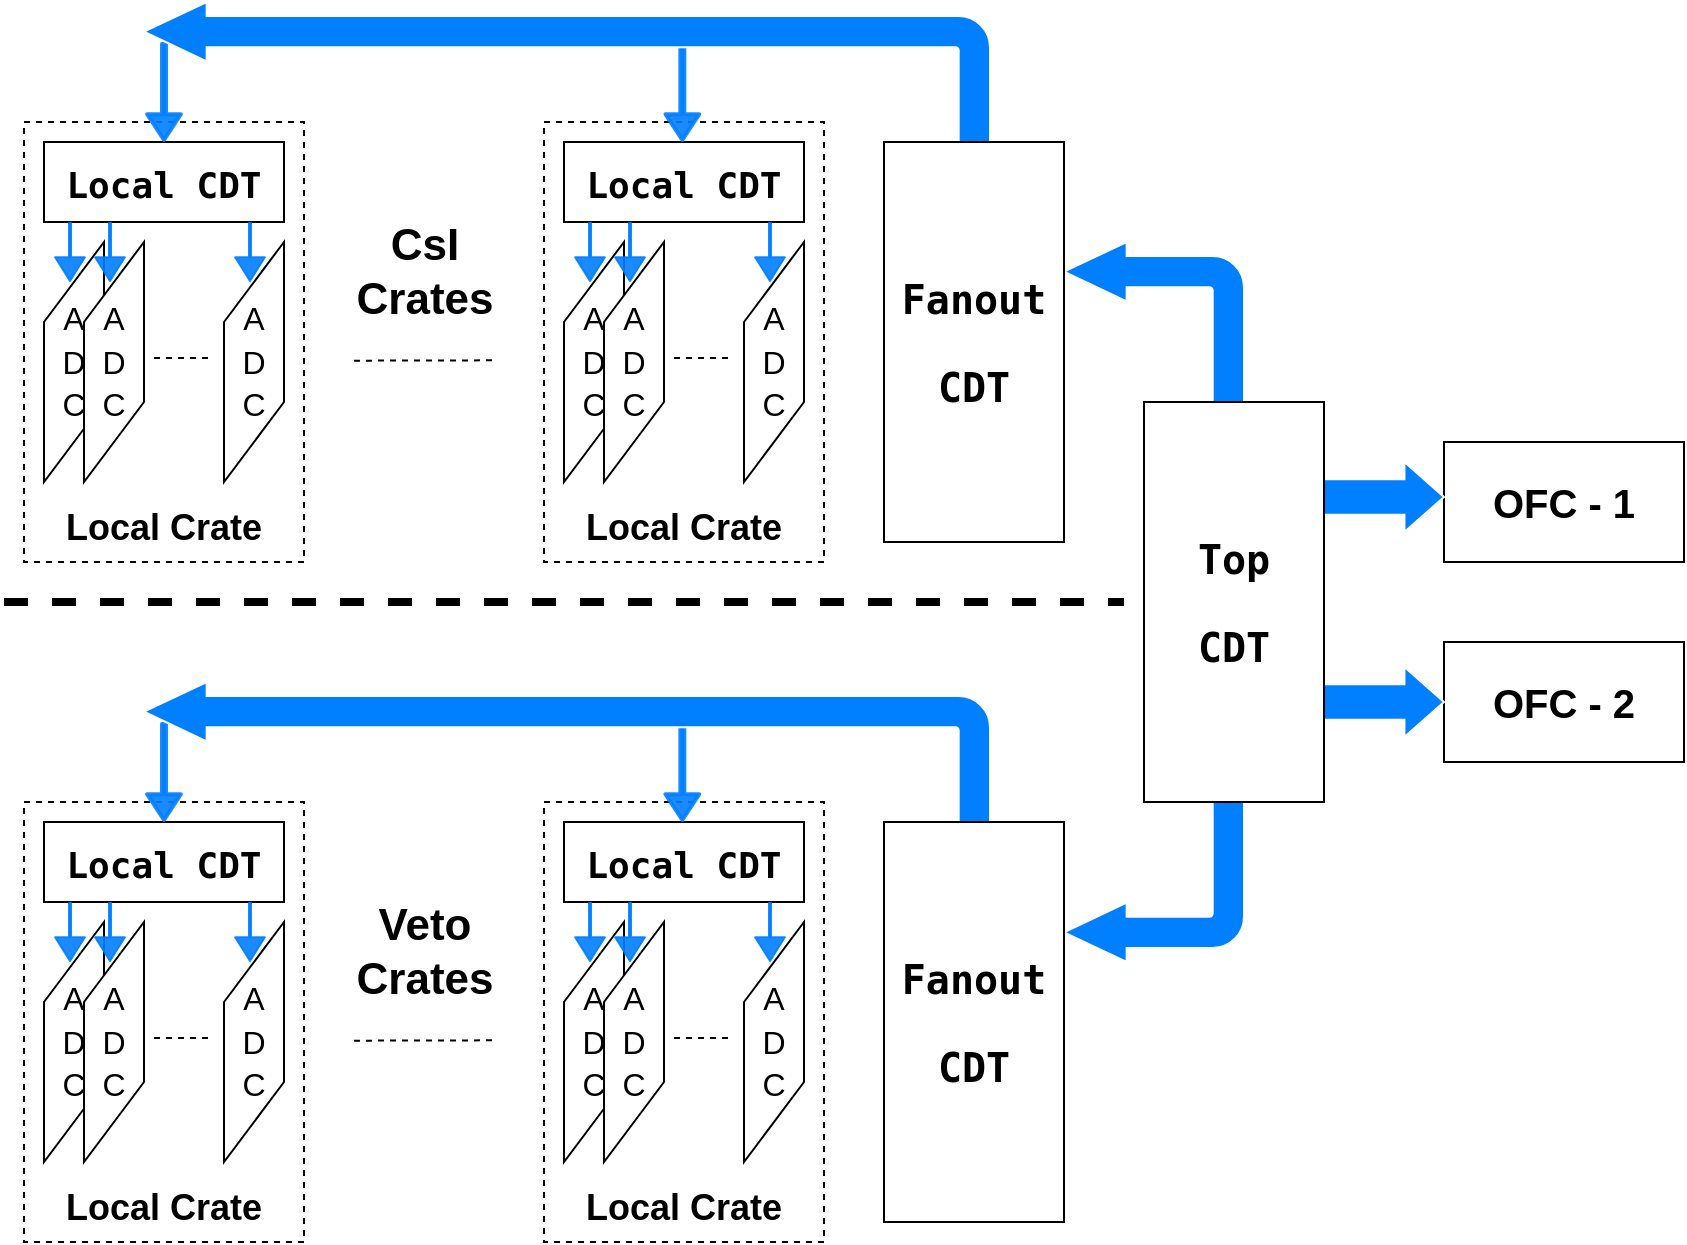 <mxfile version="13.11.0" type="github">
  <diagram id="63e2r4yiwwz2ZCU1mHES" name="Page-1">
    <mxGraphModel dx="854" dy="752" grid="1" gridSize="10" guides="1" tooltips="1" connect="1" arrows="1" fold="1" page="1" pageScale="1" pageWidth="1100" pageHeight="850" math="0" shadow="0">
      <root>
        <mxCell id="0" />
        <mxCell id="1" parent="0" />
        <mxCell id="ALNQ_rp1Pmp0EkHWgzeo-4" value="&lt;p style=&quot;font-size: 20px&quot;&gt;OFC - 1&lt;/p&gt;" style="rounded=0;whiteSpace=wrap;html=1;fontStyle=1" vertex="1" parent="1">
          <mxGeometry x="730" y="240" width="120" height="60" as="geometry" />
        </mxCell>
        <mxCell id="ALNQ_rp1Pmp0EkHWgzeo-6" value="&lt;p style=&quot;font-size: 20px&quot;&gt;OFC - 2&lt;/p&gt;" style="rounded=0;whiteSpace=wrap;html=1;fontStyle=1" vertex="1" parent="1">
          <mxGeometry x="730" y="340" width="120" height="60" as="geometry" />
        </mxCell>
        <mxCell id="ALNQ_rp1Pmp0EkHWgzeo-8" value="" style="endArrow=none;dashed=1;html=1;strokeWidth=4;fontStyle=1" edge="1" parent="1">
          <mxGeometry width="50" height="50" relative="1" as="geometry">
            <mxPoint x="10" y="320" as="sourcePoint" />
            <mxPoint x="570" y="320" as="targetPoint" />
          </mxGeometry>
        </mxCell>
        <mxCell id="ALNQ_rp1Pmp0EkHWgzeo-11" value="&lt;pre&gt;&lt;font style=&quot;font-size: 18px&quot;&gt;Local CDT&lt;/font&gt;&lt;/pre&gt;" style="rounded=0;whiteSpace=wrap;html=1;fontStyle=1;fontSize=20;" vertex="1" parent="1">
          <mxGeometry x="30" y="90" width="120" height="40" as="geometry" />
        </mxCell>
        <mxCell id="ALNQ_rp1Pmp0EkHWgzeo-15" value="" style="endArrow=none;dashed=1;html=1;fontStyle=1;fontSize=20;" edge="1" parent="1">
          <mxGeometry width="50" height="50" relative="1" as="geometry">
            <mxPoint x="85" y="198" as="sourcePoint" />
            <mxPoint x="115" y="198" as="targetPoint" />
          </mxGeometry>
        </mxCell>
        <mxCell id="ALNQ_rp1Pmp0EkHWgzeo-17" value="&lt;br&gt;&lt;br&gt;&lt;br&gt;&lt;br&gt;&lt;br&gt;&lt;br&gt;&lt;br&gt;&lt;br&gt;&lt;br&gt;&lt;br&gt;&lt;br&gt;&lt;br&gt;&lt;br&gt;&lt;font style=&quot;font-size: 18px&quot;&gt;Local Crate&lt;/font&gt;" style="rounded=0;whiteSpace=wrap;html=1;fillColor=none;dashed=1;fontStyle=1" vertex="1" parent="1">
          <mxGeometry x="20" y="80" width="140" height="220" as="geometry" />
        </mxCell>
        <mxCell id="ALNQ_rp1Pmp0EkHWgzeo-20" value="&lt;font style=&quot;font-size: 16px&quot;&gt;A&lt;br style=&quot;padding: 0px ; margin: 0px&quot;&gt;D&lt;br style=&quot;padding: 0px ; margin: 0px&quot;&gt;C&lt;/font&gt;" style="shape=parallelogram;perimeter=parallelogramPerimeter;whiteSpace=wrap;html=1;fixedSize=1;fontSize=18;align=center;size=40;direction=north;flipV=1;" vertex="1" parent="1">
          <mxGeometry x="30" y="140" width="30" height="120" as="geometry" />
        </mxCell>
        <mxCell id="ALNQ_rp1Pmp0EkHWgzeo-22" value="&lt;font style=&quot;font-size: 16px&quot;&gt;A&lt;br style=&quot;padding: 0px ; margin: 0px&quot;&gt;D&lt;br style=&quot;padding: 0px ; margin: 0px&quot;&gt;C&lt;/font&gt;" style="shape=parallelogram;perimeter=parallelogramPerimeter;whiteSpace=wrap;html=1;fixedSize=1;fontSize=18;align=center;size=40;direction=north;flipV=1;" vertex="1" parent="1">
          <mxGeometry x="120" y="140" width="30" height="120" as="geometry" />
        </mxCell>
        <mxCell id="ALNQ_rp1Pmp0EkHWgzeo-24" value="&lt;font style=&quot;font-size: 16px&quot;&gt;A&lt;br style=&quot;padding: 0px ; margin: 0px&quot;&gt;D&lt;br style=&quot;padding: 0px ; margin: 0px&quot;&gt;C&lt;/font&gt;" style="shape=parallelogram;perimeter=parallelogramPerimeter;whiteSpace=wrap;html=1;fixedSize=1;fontSize=18;align=center;size=40;direction=north;flipV=1;" vertex="1" parent="1">
          <mxGeometry x="50" y="140" width="30" height="120" as="geometry" />
        </mxCell>
        <mxCell id="ALNQ_rp1Pmp0EkHWgzeo-25" value="" style="shape=flexArrow;endArrow=classic;html=1;opacity=90;strokeColor=#007FFF;fillColor=#007FFF;width=1;endWidth=12.857;endSize=3.629;" edge="1" parent="1">
          <mxGeometry width="50" height="50" relative="1" as="geometry">
            <mxPoint x="43" y="130" as="sourcePoint" />
            <mxPoint x="43" y="160" as="targetPoint" />
          </mxGeometry>
        </mxCell>
        <mxCell id="ALNQ_rp1Pmp0EkHWgzeo-26" value="" style="shape=flexArrow;endArrow=classic;html=1;opacity=90;strokeColor=#007FFF;fillColor=#007FFF;width=1;endWidth=12.857;endSize=3.629;" edge="1" parent="1">
          <mxGeometry width="50" height="50" relative="1" as="geometry">
            <mxPoint x="63" y="130" as="sourcePoint" />
            <mxPoint x="63" y="160" as="targetPoint" />
          </mxGeometry>
        </mxCell>
        <mxCell id="ALNQ_rp1Pmp0EkHWgzeo-28" value="" style="shape=flexArrow;endArrow=classic;html=1;opacity=90;strokeColor=#007FFF;fillColor=#007FFF;width=1;endWidth=12.857;endSize=3.629;" edge="1" parent="1">
          <mxGeometry width="50" height="50" relative="1" as="geometry">
            <mxPoint x="133" y="130" as="sourcePoint" />
            <mxPoint x="133" y="160" as="targetPoint" />
          </mxGeometry>
        </mxCell>
        <mxCell id="ALNQ_rp1Pmp0EkHWgzeo-29" value="&lt;pre&gt;&lt;font style=&quot;font-size: 18px&quot;&gt;Local CDT&lt;/font&gt;&lt;/pre&gt;" style="rounded=0;whiteSpace=wrap;html=1;fontStyle=1;fontSize=20;" vertex="1" parent="1">
          <mxGeometry x="290" y="90" width="120" height="40" as="geometry" />
        </mxCell>
        <mxCell id="ALNQ_rp1Pmp0EkHWgzeo-30" value="" style="endArrow=none;dashed=1;html=1;fontStyle=1;fontSize=20;" edge="1" parent="1">
          <mxGeometry width="50" height="50" relative="1" as="geometry">
            <mxPoint x="345" y="198" as="sourcePoint" />
            <mxPoint x="375" y="198" as="targetPoint" />
          </mxGeometry>
        </mxCell>
        <mxCell id="ALNQ_rp1Pmp0EkHWgzeo-31" value="&lt;br&gt;&lt;br&gt;&lt;br&gt;&lt;br&gt;&lt;br&gt;&lt;br&gt;&lt;br&gt;&lt;br&gt;&lt;br&gt;&lt;br&gt;&lt;br&gt;&lt;br&gt;&lt;br&gt;&lt;font style=&quot;font-size: 18px&quot;&gt;Local Crate&lt;/font&gt;" style="rounded=0;whiteSpace=wrap;html=1;fillColor=none;dashed=1;fontStyle=1" vertex="1" parent="1">
          <mxGeometry x="280" y="80" width="140" height="220" as="geometry" />
        </mxCell>
        <mxCell id="ALNQ_rp1Pmp0EkHWgzeo-32" value="&lt;font style=&quot;font-size: 16px&quot;&gt;A&lt;br style=&quot;padding: 0px ; margin: 0px&quot;&gt;D&lt;br style=&quot;padding: 0px ; margin: 0px&quot;&gt;C&lt;/font&gt;" style="shape=parallelogram;perimeter=parallelogramPerimeter;whiteSpace=wrap;html=1;fixedSize=1;fontSize=18;align=center;size=40;direction=north;flipV=1;" vertex="1" parent="1">
          <mxGeometry x="290" y="140" width="30" height="120" as="geometry" />
        </mxCell>
        <mxCell id="ALNQ_rp1Pmp0EkHWgzeo-33" value="&lt;font style=&quot;font-size: 16px&quot;&gt;A&lt;br style=&quot;padding: 0px ; margin: 0px&quot;&gt;D&lt;br style=&quot;padding: 0px ; margin: 0px&quot;&gt;C&lt;/font&gt;" style="shape=parallelogram;perimeter=parallelogramPerimeter;whiteSpace=wrap;html=1;fixedSize=1;fontSize=18;align=center;size=40;direction=north;flipV=1;" vertex="1" parent="1">
          <mxGeometry x="380" y="140" width="30" height="120" as="geometry" />
        </mxCell>
        <mxCell id="ALNQ_rp1Pmp0EkHWgzeo-34" value="&lt;font style=&quot;font-size: 16px&quot;&gt;A&lt;br style=&quot;padding: 0px ; margin: 0px&quot;&gt;D&lt;br style=&quot;padding: 0px ; margin: 0px&quot;&gt;C&lt;/font&gt;" style="shape=parallelogram;perimeter=parallelogramPerimeter;whiteSpace=wrap;html=1;fixedSize=1;fontSize=18;align=center;size=40;direction=north;flipV=1;" vertex="1" parent="1">
          <mxGeometry x="310" y="140" width="30" height="120" as="geometry" />
        </mxCell>
        <mxCell id="ALNQ_rp1Pmp0EkHWgzeo-35" value="" style="shape=flexArrow;endArrow=classic;html=1;opacity=90;strokeColor=#007FFF;fillColor=#007FFF;width=1;endWidth=12.857;endSize=3.629;" edge="1" parent="1">
          <mxGeometry width="50" height="50" relative="1" as="geometry">
            <mxPoint x="303" y="130" as="sourcePoint" />
            <mxPoint x="303" y="160" as="targetPoint" />
          </mxGeometry>
        </mxCell>
        <mxCell id="ALNQ_rp1Pmp0EkHWgzeo-36" value="" style="shape=flexArrow;endArrow=classic;html=1;opacity=90;strokeColor=#007FFF;fillColor=#007FFF;width=1;endWidth=12.857;endSize=3.629;" edge="1" parent="1">
          <mxGeometry width="50" height="50" relative="1" as="geometry">
            <mxPoint x="323" y="130" as="sourcePoint" />
            <mxPoint x="323" y="160" as="targetPoint" />
          </mxGeometry>
        </mxCell>
        <mxCell id="ALNQ_rp1Pmp0EkHWgzeo-37" value="" style="shape=flexArrow;endArrow=classic;html=1;opacity=90;strokeColor=#007FFF;fillColor=#007FFF;width=1;endWidth=12.857;endSize=3.629;" edge="1" parent="1">
          <mxGeometry width="50" height="50" relative="1" as="geometry">
            <mxPoint x="393" y="130" as="sourcePoint" />
            <mxPoint x="393" y="160" as="targetPoint" />
          </mxGeometry>
        </mxCell>
        <mxCell id="ALNQ_rp1Pmp0EkHWgzeo-47" value="" style="endArrow=none;dashed=1;html=1;fontStyle=1;fontSize=20;" edge="1" parent="1">
          <mxGeometry width="50" height="50" relative="1" as="geometry">
            <mxPoint x="185" y="199.34" as="sourcePoint" />
            <mxPoint x="255" y="199.17" as="targetPoint" />
          </mxGeometry>
        </mxCell>
        <mxCell id="ALNQ_rp1Pmp0EkHWgzeo-50" value="&lt;font style=&quot;font-size: 22px&quot;&gt;&lt;b&gt;CsI&lt;br&gt;Crates&lt;/b&gt;&lt;/font&gt;" style="text;html=1;align=center;verticalAlign=middle;resizable=0;points=[];autosize=1;fontSize=18;" vertex="1" parent="1">
          <mxGeometry x="180" y="130" width="80" height="50" as="geometry" />
        </mxCell>
        <mxCell id="ALNQ_rp1Pmp0EkHWgzeo-52" value="" style="shape=flexArrow;endArrow=classic;html=1;opacity=90;strokeColor=#007FFF;fillColor=#007FFF;width=1;endWidth=12.857;endSize=3.629;strokeWidth=2;" edge="1" parent="1">
          <mxGeometry width="50" height="50" relative="1" as="geometry">
            <mxPoint x="90" y="40" as="sourcePoint" />
            <mxPoint x="90" y="90" as="targetPoint" />
          </mxGeometry>
        </mxCell>
        <mxCell id="ALNQ_rp1Pmp0EkHWgzeo-53" value="" style="shape=flexArrow;endArrow=classic;html=1;opacity=90;strokeColor=#007FFF;fillColor=#007FFF;width=1;endWidth=12.857;endSize=3.629;strokeWidth=2;" edge="1" parent="1">
          <mxGeometry width="50" height="50" relative="1" as="geometry">
            <mxPoint x="349.17" y="40" as="sourcePoint" />
            <mxPoint x="349.17" y="90" as="targetPoint" />
          </mxGeometry>
        </mxCell>
        <mxCell id="ALNQ_rp1Pmp0EkHWgzeo-57" value="&lt;pre&gt;&lt;font style=&quot;font-size: 18px&quot;&gt;Local CDT&lt;/font&gt;&lt;/pre&gt;" style="rounded=0;whiteSpace=wrap;html=1;fontStyle=1;fontSize=20;" vertex="1" parent="1">
          <mxGeometry x="30" y="430" width="120" height="40" as="geometry" />
        </mxCell>
        <mxCell id="ALNQ_rp1Pmp0EkHWgzeo-58" value="" style="endArrow=none;dashed=1;html=1;fontStyle=1;fontSize=20;" edge="1" parent="1">
          <mxGeometry width="50" height="50" relative="1" as="geometry">
            <mxPoint x="85" y="538" as="sourcePoint" />
            <mxPoint x="115" y="538" as="targetPoint" />
          </mxGeometry>
        </mxCell>
        <mxCell id="ALNQ_rp1Pmp0EkHWgzeo-59" value="&lt;br&gt;&lt;br&gt;&lt;br&gt;&lt;br&gt;&lt;br&gt;&lt;br&gt;&lt;br&gt;&lt;br&gt;&lt;br&gt;&lt;br&gt;&lt;br&gt;&lt;br&gt;&lt;br&gt;&lt;font style=&quot;font-size: 18px&quot;&gt;Local Crate&lt;/font&gt;" style="rounded=0;whiteSpace=wrap;html=1;fillColor=none;dashed=1;fontStyle=1" vertex="1" parent="1">
          <mxGeometry x="20" y="420" width="140" height="220" as="geometry" />
        </mxCell>
        <mxCell id="ALNQ_rp1Pmp0EkHWgzeo-60" value="&lt;font style=&quot;font-size: 16px&quot;&gt;A&lt;br style=&quot;padding: 0px ; margin: 0px&quot;&gt;D&lt;br style=&quot;padding: 0px ; margin: 0px&quot;&gt;C&lt;/font&gt;" style="shape=parallelogram;perimeter=parallelogramPerimeter;whiteSpace=wrap;html=1;fixedSize=1;fontSize=18;align=center;size=40;direction=north;flipV=1;" vertex="1" parent="1">
          <mxGeometry x="30" y="480" width="30" height="120" as="geometry" />
        </mxCell>
        <mxCell id="ALNQ_rp1Pmp0EkHWgzeo-61" value="&lt;font style=&quot;font-size: 16px&quot;&gt;A&lt;br style=&quot;padding: 0px ; margin: 0px&quot;&gt;D&lt;br style=&quot;padding: 0px ; margin: 0px&quot;&gt;C&lt;/font&gt;" style="shape=parallelogram;perimeter=parallelogramPerimeter;whiteSpace=wrap;html=1;fixedSize=1;fontSize=18;align=center;size=40;direction=north;flipV=1;" vertex="1" parent="1">
          <mxGeometry x="120" y="480" width="30" height="120" as="geometry" />
        </mxCell>
        <mxCell id="ALNQ_rp1Pmp0EkHWgzeo-62" value="&lt;font style=&quot;font-size: 16px&quot;&gt;A&lt;br style=&quot;padding: 0px ; margin: 0px&quot;&gt;D&lt;br style=&quot;padding: 0px ; margin: 0px&quot;&gt;C&lt;/font&gt;" style="shape=parallelogram;perimeter=parallelogramPerimeter;whiteSpace=wrap;html=1;fixedSize=1;fontSize=18;align=center;size=40;direction=north;flipV=1;" vertex="1" parent="1">
          <mxGeometry x="50" y="480" width="30" height="120" as="geometry" />
        </mxCell>
        <mxCell id="ALNQ_rp1Pmp0EkHWgzeo-63" value="" style="shape=flexArrow;endArrow=classic;html=1;opacity=90;strokeColor=#007FFF;fillColor=#007FFF;width=1;endWidth=12.857;endSize=3.629;" edge="1" parent="1">
          <mxGeometry width="50" height="50" relative="1" as="geometry">
            <mxPoint x="43" y="470" as="sourcePoint" />
            <mxPoint x="43" y="500.0" as="targetPoint" />
          </mxGeometry>
        </mxCell>
        <mxCell id="ALNQ_rp1Pmp0EkHWgzeo-64" value="" style="shape=flexArrow;endArrow=classic;html=1;opacity=90;strokeColor=#007FFF;fillColor=#007FFF;width=1;endWidth=12.857;endSize=3.629;" edge="1" parent="1">
          <mxGeometry width="50" height="50" relative="1" as="geometry">
            <mxPoint x="63" y="470" as="sourcePoint" />
            <mxPoint x="63" y="500.0" as="targetPoint" />
          </mxGeometry>
        </mxCell>
        <mxCell id="ALNQ_rp1Pmp0EkHWgzeo-65" value="" style="shape=flexArrow;endArrow=classic;html=1;opacity=90;strokeColor=#007FFF;fillColor=#007FFF;width=1;endWidth=12.857;endSize=3.629;" edge="1" parent="1">
          <mxGeometry width="50" height="50" relative="1" as="geometry">
            <mxPoint x="133" y="470" as="sourcePoint" />
            <mxPoint x="133" y="500.0" as="targetPoint" />
          </mxGeometry>
        </mxCell>
        <mxCell id="ALNQ_rp1Pmp0EkHWgzeo-66" value="&lt;pre&gt;&lt;font style=&quot;font-size: 18px&quot;&gt;Local CDT&lt;/font&gt;&lt;/pre&gt;" style="rounded=0;whiteSpace=wrap;html=1;fontStyle=1;fontSize=20;" vertex="1" parent="1">
          <mxGeometry x="290" y="430" width="120" height="40" as="geometry" />
        </mxCell>
        <mxCell id="ALNQ_rp1Pmp0EkHWgzeo-67" value="" style="endArrow=none;dashed=1;html=1;fontStyle=1;fontSize=20;" edge="1" parent="1">
          <mxGeometry width="50" height="50" relative="1" as="geometry">
            <mxPoint x="345" y="538" as="sourcePoint" />
            <mxPoint x="375" y="538" as="targetPoint" />
          </mxGeometry>
        </mxCell>
        <mxCell id="ALNQ_rp1Pmp0EkHWgzeo-68" value="&lt;br&gt;&lt;br&gt;&lt;br&gt;&lt;br&gt;&lt;br&gt;&lt;br&gt;&lt;br&gt;&lt;br&gt;&lt;br&gt;&lt;br&gt;&lt;br&gt;&lt;br&gt;&lt;br&gt;&lt;font style=&quot;font-size: 18px&quot;&gt;Local Crate&lt;/font&gt;" style="rounded=0;whiteSpace=wrap;html=1;fillColor=none;dashed=1;fontStyle=1" vertex="1" parent="1">
          <mxGeometry x="280" y="420" width="140" height="220" as="geometry" />
        </mxCell>
        <mxCell id="ALNQ_rp1Pmp0EkHWgzeo-69" value="&lt;font style=&quot;font-size: 16px&quot;&gt;A&lt;br style=&quot;padding: 0px ; margin: 0px&quot;&gt;D&lt;br style=&quot;padding: 0px ; margin: 0px&quot;&gt;C&lt;/font&gt;" style="shape=parallelogram;perimeter=parallelogramPerimeter;whiteSpace=wrap;html=1;fixedSize=1;fontSize=18;align=center;size=40;direction=north;flipV=1;" vertex="1" parent="1">
          <mxGeometry x="290" y="480" width="30" height="120" as="geometry" />
        </mxCell>
        <mxCell id="ALNQ_rp1Pmp0EkHWgzeo-70" value="&lt;font style=&quot;font-size: 16px&quot;&gt;A&lt;br style=&quot;padding: 0px ; margin: 0px&quot;&gt;D&lt;br style=&quot;padding: 0px ; margin: 0px&quot;&gt;C&lt;/font&gt;" style="shape=parallelogram;perimeter=parallelogramPerimeter;whiteSpace=wrap;html=1;fixedSize=1;fontSize=18;align=center;size=40;direction=north;flipV=1;" vertex="1" parent="1">
          <mxGeometry x="380" y="480" width="30" height="120" as="geometry" />
        </mxCell>
        <mxCell id="ALNQ_rp1Pmp0EkHWgzeo-71" value="&lt;font style=&quot;font-size: 16px&quot;&gt;A&lt;br style=&quot;padding: 0px ; margin: 0px&quot;&gt;D&lt;br style=&quot;padding: 0px ; margin: 0px&quot;&gt;C&lt;/font&gt;" style="shape=parallelogram;perimeter=parallelogramPerimeter;whiteSpace=wrap;html=1;fixedSize=1;fontSize=18;align=center;size=40;direction=north;flipV=1;" vertex="1" parent="1">
          <mxGeometry x="310" y="480" width="30" height="120" as="geometry" />
        </mxCell>
        <mxCell id="ALNQ_rp1Pmp0EkHWgzeo-72" value="" style="shape=flexArrow;endArrow=classic;html=1;opacity=90;strokeColor=#007FFF;fillColor=#007FFF;width=1;endWidth=12.857;endSize=3.629;" edge="1" parent="1">
          <mxGeometry width="50" height="50" relative="1" as="geometry">
            <mxPoint x="303" y="470" as="sourcePoint" />
            <mxPoint x="303" y="500.0" as="targetPoint" />
          </mxGeometry>
        </mxCell>
        <mxCell id="ALNQ_rp1Pmp0EkHWgzeo-73" value="" style="shape=flexArrow;endArrow=classic;html=1;opacity=90;strokeColor=#007FFF;fillColor=#007FFF;width=1;endWidth=12.857;endSize=3.629;" edge="1" parent="1">
          <mxGeometry width="50" height="50" relative="1" as="geometry">
            <mxPoint x="323" y="470" as="sourcePoint" />
            <mxPoint x="323" y="500.0" as="targetPoint" />
          </mxGeometry>
        </mxCell>
        <mxCell id="ALNQ_rp1Pmp0EkHWgzeo-74" value="" style="shape=flexArrow;endArrow=classic;html=1;opacity=90;strokeColor=#007FFF;fillColor=#007FFF;width=1;endWidth=12.857;endSize=3.629;" edge="1" parent="1">
          <mxGeometry width="50" height="50" relative="1" as="geometry">
            <mxPoint x="393" y="470" as="sourcePoint" />
            <mxPoint x="393" y="500.0" as="targetPoint" />
          </mxGeometry>
        </mxCell>
        <mxCell id="ALNQ_rp1Pmp0EkHWgzeo-75" value="" style="endArrow=none;dashed=1;html=1;fontStyle=1;fontSize=20;" edge="1" parent="1">
          <mxGeometry width="50" height="50" relative="1" as="geometry">
            <mxPoint x="185.0" y="539.34" as="sourcePoint" />
            <mxPoint x="255.0" y="539.17" as="targetPoint" />
          </mxGeometry>
        </mxCell>
        <mxCell id="ALNQ_rp1Pmp0EkHWgzeo-76" value="&lt;font style=&quot;font-size: 22px&quot;&gt;&lt;b&gt;Veto&lt;br&gt;Crates&lt;/b&gt;&lt;/font&gt;" style="text;html=1;align=center;verticalAlign=middle;resizable=0;points=[];autosize=1;fontSize=18;" vertex="1" parent="1">
          <mxGeometry x="180" y="470" width="80" height="50" as="geometry" />
        </mxCell>
        <mxCell id="ALNQ_rp1Pmp0EkHWgzeo-77" value="" style="shape=flexArrow;endArrow=classic;html=1;opacity=90;strokeColor=#007FFF;fillColor=#007FFF;width=1;endWidth=12.857;endSize=3.629;strokeWidth=2;" edge="1" parent="1">
          <mxGeometry width="50" height="50" relative="1" as="geometry">
            <mxPoint x="90" y="380" as="sourcePoint" />
            <mxPoint x="90" y="430" as="targetPoint" />
          </mxGeometry>
        </mxCell>
        <mxCell id="ALNQ_rp1Pmp0EkHWgzeo-78" value="" style="shape=flexArrow;endArrow=classic;html=1;opacity=90;strokeColor=#007FFF;fillColor=#007FFF;width=1;endWidth=12.857;endSize=3.629;strokeWidth=2;" edge="1" parent="1">
          <mxGeometry width="50" height="50" relative="1" as="geometry">
            <mxPoint x="349.17" y="380" as="sourcePoint" />
            <mxPoint x="349.17" y="430" as="targetPoint" />
          </mxGeometry>
        </mxCell>
        <mxCell id="ALNQ_rp1Pmp0EkHWgzeo-83" value="" style="html=1;shadow=0;dashed=0;align=center;verticalAlign=middle;shape=mxgraph.arrows2.bendArrow;dy=7.83;dx=31.33;notch=0;arrowHead=29.67;rounded=1;fontSize=18;fillColor=#007FFF;flipH=1;strokeColor=#FFFFFF;" vertex="1" parent="1">
          <mxGeometry x="80" y="20" width="423" height="70" as="geometry" />
        </mxCell>
        <mxCell id="ALNQ_rp1Pmp0EkHWgzeo-84" value="" style="html=1;shadow=0;dashed=0;align=center;verticalAlign=middle;shape=mxgraph.arrows2.bendArrow;dy=7.83;dx=31.33;notch=0;arrowHead=29.67;rounded=1;fontSize=18;fillColor=#007FFF;flipH=1;strokeColor=#FFFFFF;" vertex="1" parent="1">
          <mxGeometry x="80" y="360" width="423" height="70" as="geometry" />
        </mxCell>
        <mxCell id="ALNQ_rp1Pmp0EkHWgzeo-85" value="" style="html=1;shadow=0;dashed=0;align=center;verticalAlign=middle;shape=mxgraph.arrows2.bendArrow;dy=7.83;dx=31.33;notch=0;arrowHead=29.67;rounded=1;fontSize=18;fillColor=#007FFF;flipH=1;strokeColor=#FFFFFF;" vertex="1" parent="1">
          <mxGeometry x="540" y="140" width="90" height="80" as="geometry" />
        </mxCell>
        <mxCell id="ALNQ_rp1Pmp0EkHWgzeo-86" value="" style="html=1;shadow=0;dashed=0;align=center;verticalAlign=middle;shape=mxgraph.arrows2.bendArrow;dy=7.83;dx=31.33;notch=0;arrowHead=29.67;rounded=1;fontSize=18;fillColor=#007FFF;flipH=1;strokeColor=#FFFFFF;flipV=1;" vertex="1" parent="1">
          <mxGeometry x="540" y="420" width="90" height="80" as="geometry" />
        </mxCell>
        <mxCell id="ALNQ_rp1Pmp0EkHWgzeo-87" value="" style="html=1;shadow=0;dashed=0;align=center;verticalAlign=middle;shape=mxgraph.arrows2.arrow;dy=0.49;dx=19.78;notch=0;strokeColor=#FFFFFF;fillColor=#007FFF;fontSize=18;" vertex="1" parent="1">
          <mxGeometry x="670" y="250" width="60" height="35" as="geometry" />
        </mxCell>
        <mxCell id="ALNQ_rp1Pmp0EkHWgzeo-92" value="" style="html=1;shadow=0;dashed=0;align=center;verticalAlign=middle;shape=mxgraph.arrows2.arrow;dy=0.49;dx=19.78;notch=0;strokeColor=#FFFFFF;fillColor=#007FFF;fontSize=18;" vertex="1" parent="1">
          <mxGeometry x="670" y="352.5" width="60" height="35" as="geometry" />
        </mxCell>
        <mxCell id="ALNQ_rp1Pmp0EkHWgzeo-48" value="&lt;pre style=&quot;font-size: 20px&quot;&gt;Top&lt;/pre&gt;&lt;pre style=&quot;font-size: 20px&quot;&gt;CDT&lt;/pre&gt;" style="rounded=0;whiteSpace=wrap;html=1;fontStyle=1" vertex="1" parent="1">
          <mxGeometry x="580" y="220" width="90" height="200" as="geometry" />
        </mxCell>
        <mxCell id="ALNQ_rp1Pmp0EkHWgzeo-9" value="&lt;pre style=&quot;font-size: 20px&quot;&gt;Fanout&lt;/pre&gt;&lt;pre style=&quot;font-size: 20px&quot;&gt;CDT&lt;/pre&gt;" style="rounded=0;whiteSpace=wrap;html=1;fontStyle=1" vertex="1" parent="1">
          <mxGeometry x="450" y="90" width="90" height="200" as="geometry" />
        </mxCell>
        <mxCell id="ALNQ_rp1Pmp0EkHWgzeo-56" value="&lt;pre style=&quot;font-size: 20px&quot;&gt;Fanout&lt;/pre&gt;&lt;pre style=&quot;font-size: 20px&quot;&gt;CDT&lt;/pre&gt;" style="rounded=0;whiteSpace=wrap;html=1;fontStyle=1" vertex="1" parent="1">
          <mxGeometry x="450" y="430" width="90" height="200" as="geometry" />
        </mxCell>
      </root>
    </mxGraphModel>
  </diagram>
</mxfile>
